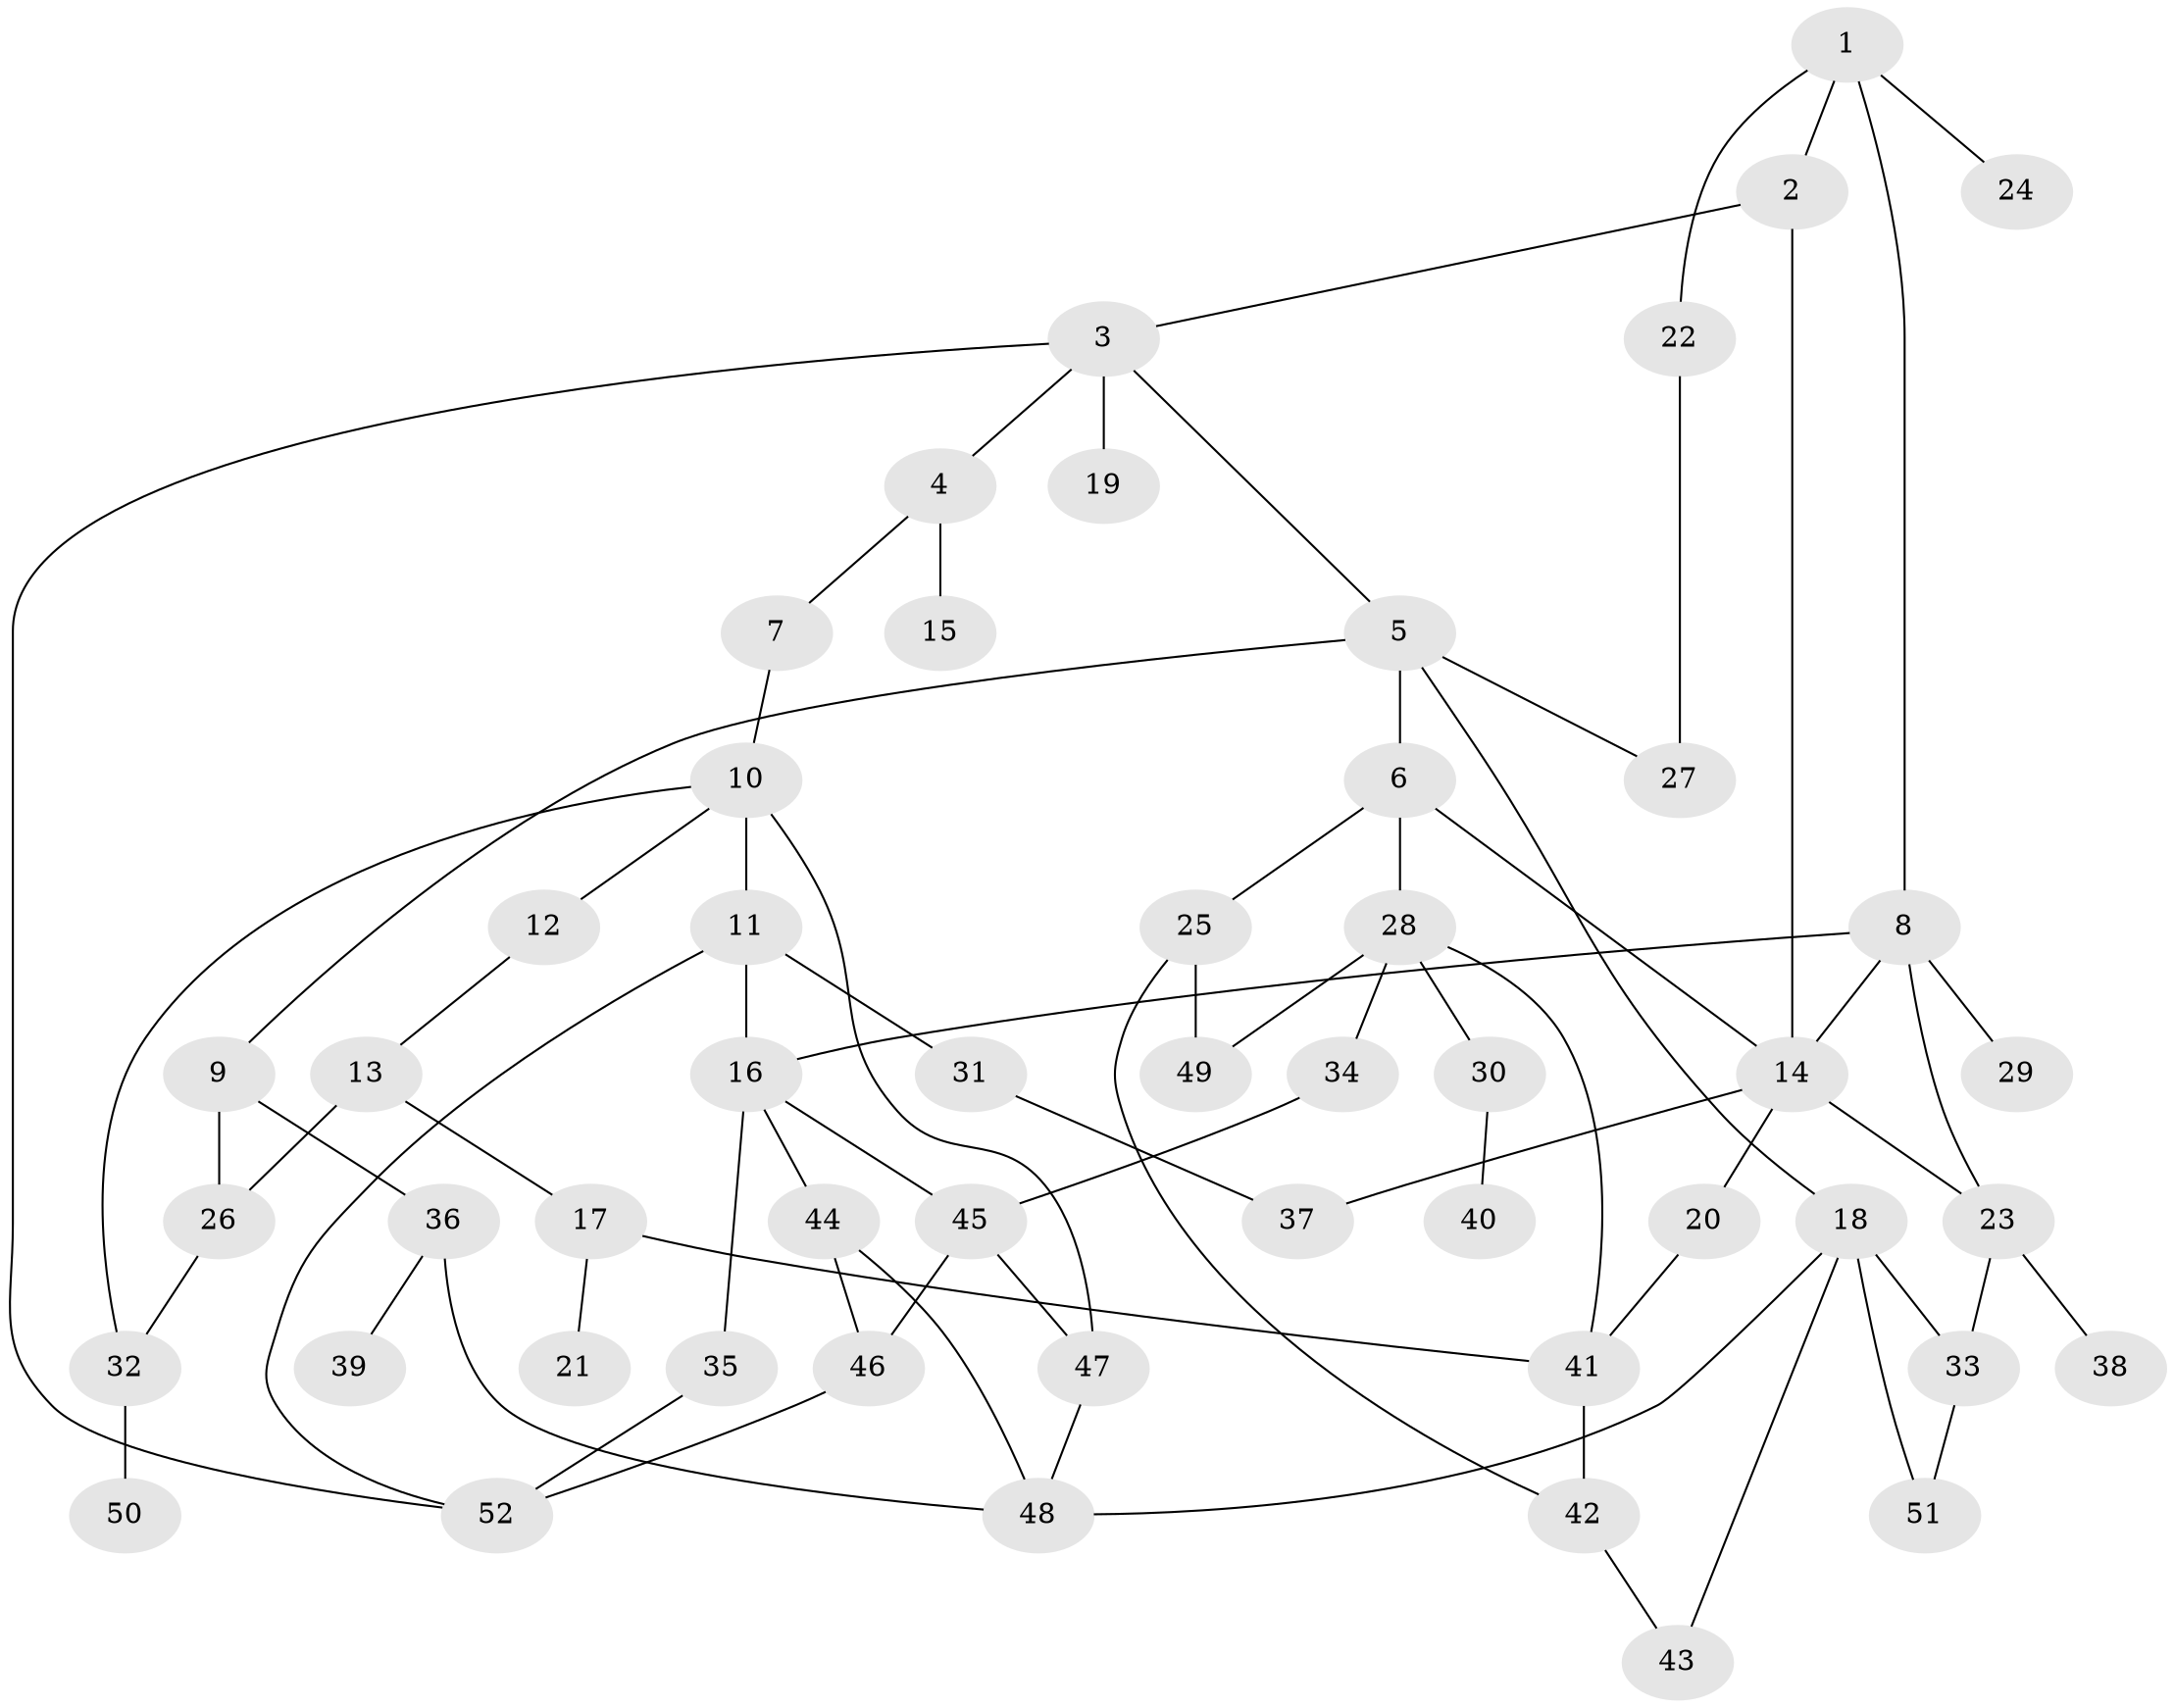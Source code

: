 // Generated by graph-tools (version 1.1) at 2025/10/02/27/25 16:10:54]
// undirected, 52 vertices, 75 edges
graph export_dot {
graph [start="1"]
  node [color=gray90,style=filled];
  1;
  2;
  3;
  4;
  5;
  6;
  7;
  8;
  9;
  10;
  11;
  12;
  13;
  14;
  15;
  16;
  17;
  18;
  19;
  20;
  21;
  22;
  23;
  24;
  25;
  26;
  27;
  28;
  29;
  30;
  31;
  32;
  33;
  34;
  35;
  36;
  37;
  38;
  39;
  40;
  41;
  42;
  43;
  44;
  45;
  46;
  47;
  48;
  49;
  50;
  51;
  52;
  1 -- 2;
  1 -- 8;
  1 -- 22;
  1 -- 24;
  2 -- 3;
  2 -- 14;
  3 -- 4;
  3 -- 5;
  3 -- 19;
  3 -- 52;
  4 -- 7;
  4 -- 15;
  5 -- 6;
  5 -- 9;
  5 -- 18;
  5 -- 27;
  6 -- 25;
  6 -- 28;
  6 -- 14;
  7 -- 10;
  8 -- 14;
  8 -- 16;
  8 -- 29;
  8 -- 23;
  9 -- 26;
  9 -- 36;
  10 -- 11;
  10 -- 12;
  10 -- 47;
  10 -- 32;
  11 -- 31;
  11 -- 52;
  11 -- 16;
  12 -- 13;
  13 -- 17;
  13 -- 26;
  14 -- 20;
  14 -- 23;
  14 -- 37;
  16 -- 35;
  16 -- 44;
  16 -- 45;
  17 -- 21;
  17 -- 41;
  18 -- 33;
  18 -- 51;
  18 -- 48;
  18 -- 43;
  20 -- 41;
  22 -- 27;
  23 -- 38;
  23 -- 33;
  25 -- 42;
  25 -- 49;
  26 -- 32;
  28 -- 30;
  28 -- 34;
  28 -- 49;
  28 -- 41;
  30 -- 40;
  31 -- 37;
  32 -- 50;
  33 -- 51;
  34 -- 45;
  35 -- 52;
  36 -- 39;
  36 -- 48;
  41 -- 42;
  42 -- 43;
  44 -- 46;
  44 -- 48;
  45 -- 47;
  45 -- 46;
  46 -- 52;
  47 -- 48;
}
